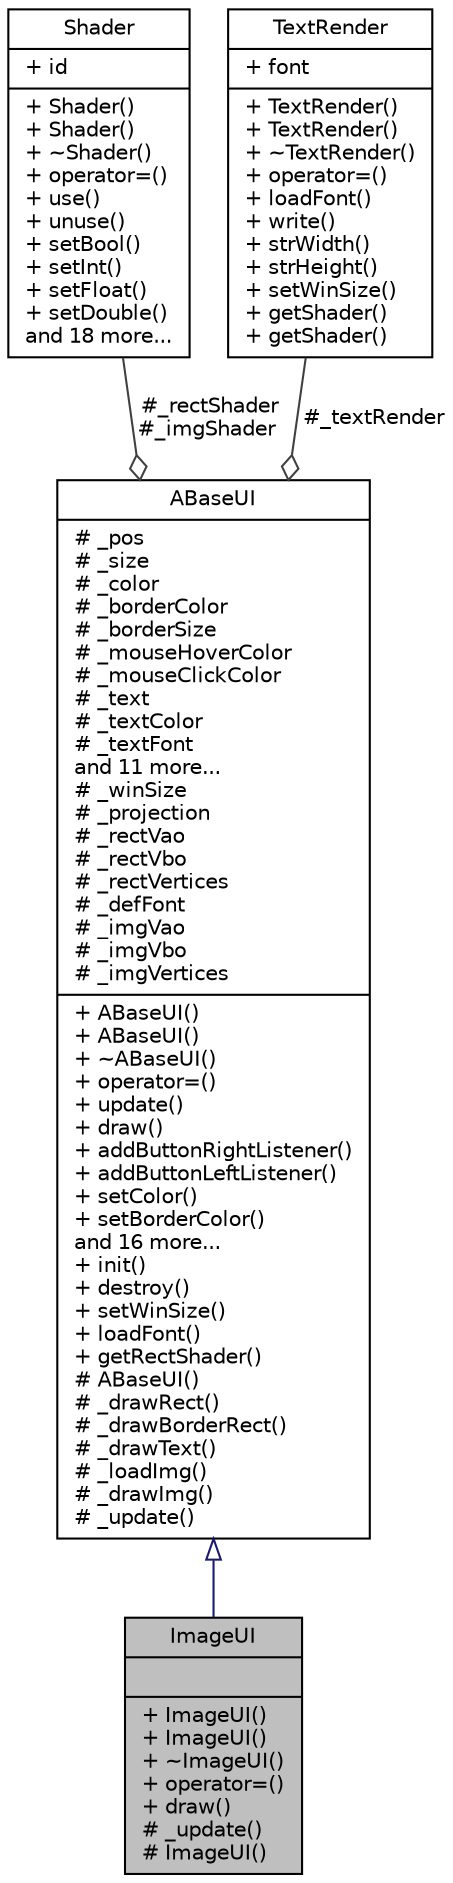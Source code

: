 digraph "ImageUI"
{
 // LATEX_PDF_SIZE
  edge [fontname="Helvetica",fontsize="10",labelfontname="Helvetica",labelfontsize="10"];
  node [fontname="Helvetica",fontsize="10",shape=record];
  Node1 [label="{ImageUI\n||+ ImageUI()\l+ ImageUI()\l+ ~ImageUI()\l+ operator=()\l+ draw()\l# _update()\l# ImageUI()\l}",height=0.2,width=0.4,color="black", fillcolor="grey75", style="filled", fontcolor="black",tooltip=" "];
  Node2 -> Node1 [dir="back",color="midnightblue",fontsize="10",style="solid",arrowtail="onormal"];
  Node2 [label="{ABaseUI\n|# _pos\l# _size\l# _color\l# _borderColor\l# _borderSize\l# _mouseHoverColor\l# _mouseClickColor\l# _text\l# _textColor\l# _textFont\land 11 more...\l# _winSize\l# _projection\l# _rectVao\l# _rectVbo\l# _rectVertices\l# _defFont\l# _imgVao\l# _imgVbo\l# _imgVertices\l|+ ABaseUI()\l+ ABaseUI()\l+ ~ABaseUI()\l+ operator=()\l+ update()\l+ draw()\l+ addButtonRightListener()\l+ addButtonLeftListener()\l+ setColor()\l+ setBorderColor()\land 16 more...\l+ init()\l+ destroy()\l+ setWinSize()\l+ loadFont()\l+ getRectShader()\l# ABaseUI()\l# _drawRect()\l# _drawBorderRect()\l# _drawText()\l# _loadImg()\l# _drawImg()\l# _update()\l}",height=0.2,width=0.4,color="black", fillcolor="white", style="filled",URL="$class_a_base_u_i.html",tooltip=" "];
  Node3 -> Node2 [color="grey25",fontsize="10",style="solid",label=" #_rectShader\n#_imgShader" ,arrowhead="odiamond"];
  Node3 [label="{Shader\n|+ id\l|+ Shader()\l+ Shader()\l+ ~Shader()\l+ operator=()\l+ use()\l+ unuse()\l+ setBool()\l+ setInt()\l+ setFloat()\l+ setDouble()\land 18 more...\l}",height=0.2,width=0.4,color="black", fillcolor="white", style="filled",URL="$class_shader.html",tooltip=" "];
  Node4 -> Node2 [color="grey25",fontsize="10",style="solid",label=" #_textRender" ,arrowhead="odiamond"];
  Node4 [label="{TextRender\n|+ font\l|+ TextRender()\l+ TextRender()\l+ ~TextRender()\l+ operator=()\l+ loadFont()\l+ write()\l+ strWidth()\l+ strHeight()\l+ setWinSize()\l+ getShader()\l+ getShader()\l}",height=0.2,width=0.4,color="black", fillcolor="white", style="filled",URL="$class_text_render.html",tooltip=" "];
}
